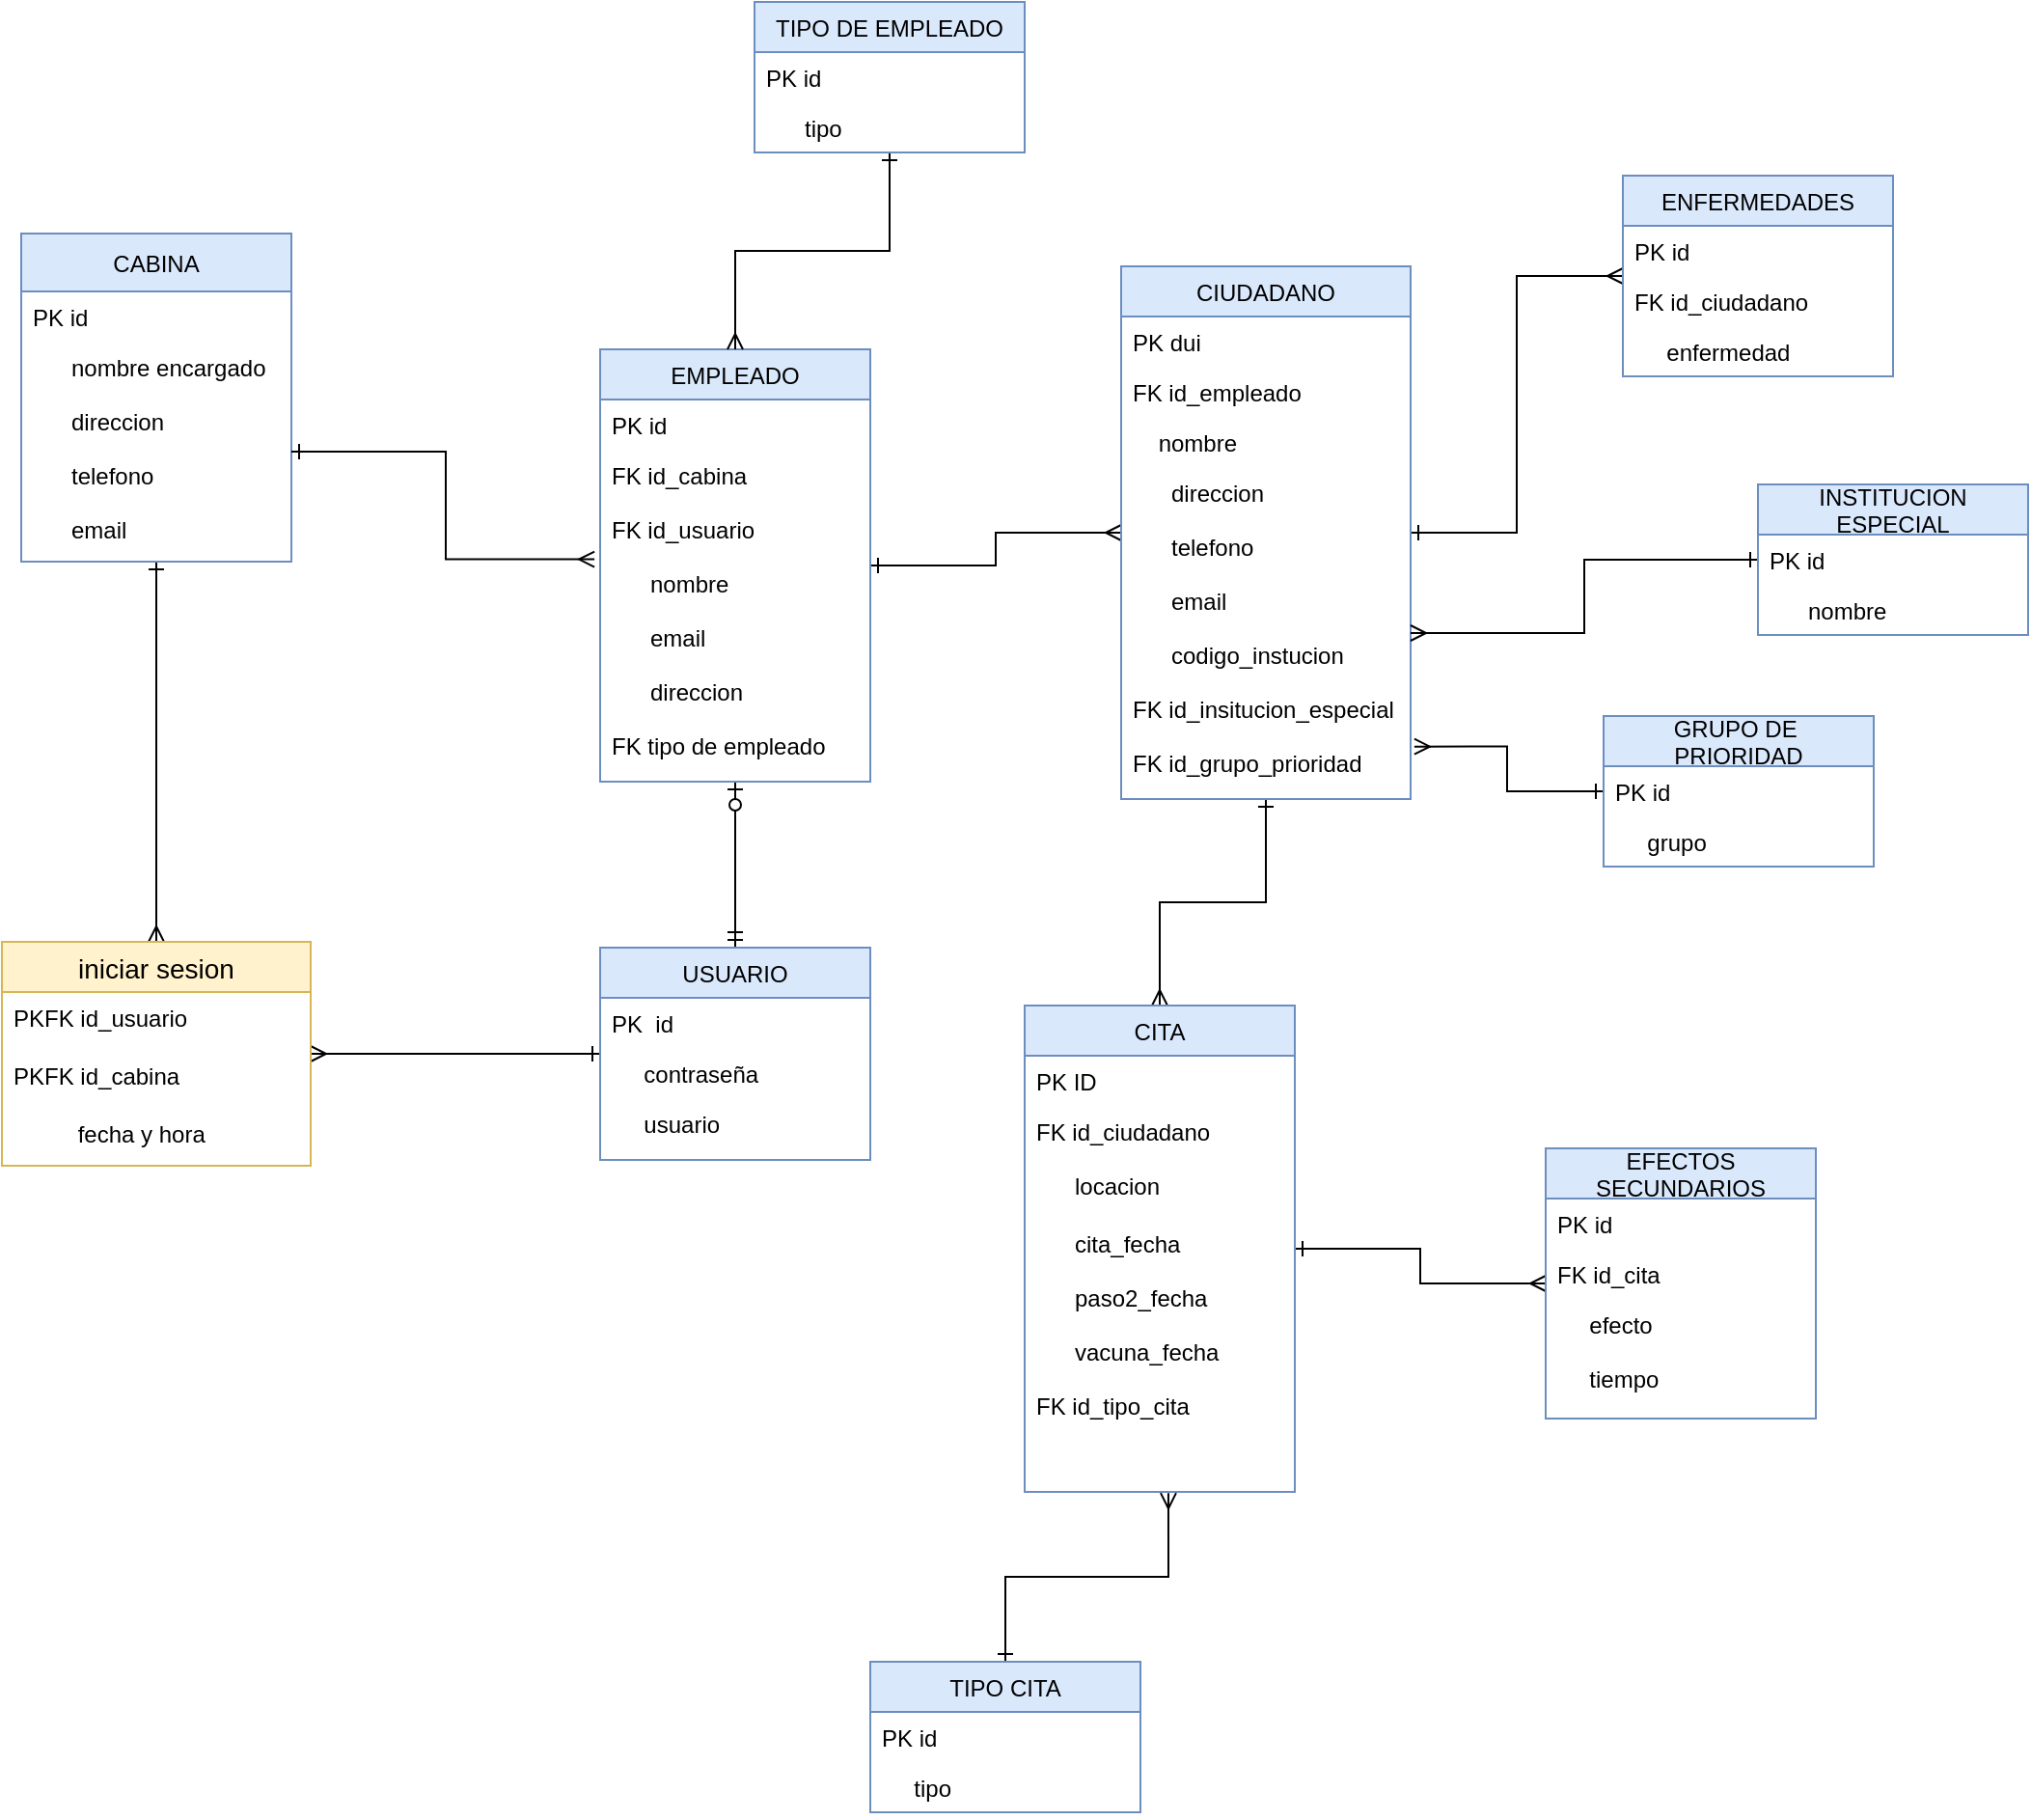 <mxfile version="14.7.10" type="device"><diagram id="vft-TGcvYifocsDjNn9N" name="Page-1"><mxGraphModel dx="868" dy="1619" grid="1" gridSize="10" guides="1" tooltips="1" connect="1" arrows="1" fold="1" page="1" pageScale="1" pageWidth="827" pageHeight="1169" math="0" shadow="0"><root><mxCell id="0"/><mxCell id="1" parent="0"/><mxCell id="hWnqum1ooopdbffJmbuA-13" style="edgeStyle=orthogonalEdgeStyle;rounded=0;orthogonalLoop=1;jettySize=auto;html=1;entryX=0.5;entryY=0;entryDx=0;entryDy=0;fontColor=#000000;startArrow=ERone;startFill=0;endArrow=ERmany;endFill=0;" parent="1" source="ZFXxuJkuyTmmBfgGB5lG-1" target="ZFXxuJkuyTmmBfgGB5lG-35" edge="1"><mxGeometry relative="1" as="geometry"/></mxCell><mxCell id="ZFXxuJkuyTmmBfgGB5lG-1" value="CABINA" style="swimlane;fontStyle=0;childLayout=stackLayout;horizontal=1;startSize=30;fillColor=#dae8fc;horizontalStack=0;resizeParent=1;resizeParentMax=0;resizeLast=0;collapsible=1;marginBottom=0;strokeColor=#6c8ebf;" parent="1" vertex="1"><mxGeometry x="300" y="110" width="140" height="170" as="geometry"><mxRectangle x="140" y="130" width="70" height="26" as="alternateBounds"/></mxGeometry></mxCell><mxCell id="ZFXxuJkuyTmmBfgGB5lG-2" value="PK id" style="text;strokeColor=none;fillColor=none;align=left;verticalAlign=top;spacingLeft=4;spacingRight=4;overflow=hidden;rotatable=0;points=[[0,0.5],[1,0.5]];portConstraint=eastwest;labelBackgroundColor=none;fontStyle=0" parent="ZFXxuJkuyTmmBfgGB5lG-1" vertex="1"><mxGeometry y="30" width="140" height="26" as="geometry"/></mxCell><mxCell id="ZFXxuJkuyTmmBfgGB5lG-4" value="      nombre encargado&#10;&#10;      direccion&#10;&#10;      telefono&#10;&#10;      email&#10;&#10;&#10;" style="text;strokeColor=none;fillColor=none;align=left;verticalAlign=top;spacingLeft=4;spacingRight=4;overflow=hidden;rotatable=0;points=[[0,0.5],[1,0.5]];portConstraint=eastwest;" parent="ZFXxuJkuyTmmBfgGB5lG-1" vertex="1"><mxGeometry y="56" width="140" height="114" as="geometry"/></mxCell><mxCell id="hWnqum1ooopdbffJmbuA-3" style="edgeStyle=orthogonalEdgeStyle;rounded=0;orthogonalLoop=1;jettySize=auto;html=1;startArrow=ERone;startFill=0;endArrow=ERmany;endFill=0;entryX=0;entryY=0.5;entryDx=0;entryDy=0;" parent="1" source="ZFXxuJkuyTmmBfgGB5lG-5" target="ZFXxuJkuyTmmBfgGB5lG-9" edge="1"><mxGeometry relative="1" as="geometry"><mxPoint x="1020" y="130" as="targetPoint"/></mxGeometry></mxCell><mxCell id="LMuRYbtlPkAzUhbYc0_V-6" style="edgeStyle=orthogonalEdgeStyle;rounded=0;orthogonalLoop=1;jettySize=auto;html=1;entryX=0.5;entryY=0;entryDx=0;entryDy=0;startArrow=ERzeroToOne;startFill=1;endArrow=ERmandOne;endFill=0;" parent="1" source="ZFXxuJkuyTmmBfgGB5lG-5" target="ZFXxuJkuyTmmBfgGB5lG-17" edge="1"><mxGeometry relative="1" as="geometry"/></mxCell><mxCell id="ZFXxuJkuyTmmBfgGB5lG-5" value="EMPLEADO" style="swimlane;fontStyle=0;childLayout=stackLayout;horizontal=1;startSize=26;fillColor=#dae8fc;horizontalStack=0;resizeParent=1;resizeParentMax=0;resizeLast=0;collapsible=1;marginBottom=0;strokeColor=#6c8ebf;" parent="1" vertex="1"><mxGeometry x="600" y="170" width="140" height="224" as="geometry"/></mxCell><mxCell id="ZFXxuJkuyTmmBfgGB5lG-6" value="PK id" style="text;strokeColor=none;fillColor=none;align=left;verticalAlign=top;spacingLeft=4;spacingRight=4;overflow=hidden;rotatable=0;points=[[0,0.5],[1,0.5]];portConstraint=eastwest;fontStyle=0;" parent="ZFXxuJkuyTmmBfgGB5lG-5" vertex="1"><mxGeometry y="26" width="140" height="26" as="geometry"/></mxCell><mxCell id="ZFXxuJkuyTmmBfgGB5lG-7" value="FK id_cabina&#10;&#10;FK id_usuario&#10;&#10;      nombre&#10;&#10;      email&#10;&#10;      direccion&#10;&#10;FK tipo de empleado&#10;" style="text;strokeColor=none;fillColor=none;align=left;verticalAlign=top;spacingLeft=4;spacingRight=4;overflow=hidden;rotatable=0;points=[[0,0.5],[1,0.5]];portConstraint=eastwest;" parent="ZFXxuJkuyTmmBfgGB5lG-5" vertex="1"><mxGeometry y="52" width="140" height="172" as="geometry"/></mxCell><mxCell id="hWnqum1ooopdbffJmbuA-21" style="edgeStyle=orthogonalEdgeStyle;rounded=0;orthogonalLoop=1;jettySize=auto;html=1;entryX=0.5;entryY=0;entryDx=0;entryDy=0;fontColor=#000000;startArrow=ERone;startFill=0;endArrow=ERmany;endFill=0;" parent="1" source="ZFXxuJkuyTmmBfgGB5lG-9" target="ZFXxuJkuyTmmBfgGB5lG-13" edge="1"><mxGeometry relative="1" as="geometry"/></mxCell><mxCell id="AHOeI2qJWnrmnzJPubKU-26" style="edgeStyle=orthogonalEdgeStyle;rounded=0;orthogonalLoop=1;jettySize=auto;html=1;startArrow=ERone;startFill=0;endArrow=ERmany;endFill=0;" parent="1" source="ZFXxuJkuyTmmBfgGB5lG-9" target="AHOeI2qJWnrmnzJPubKU-16" edge="1"><mxGeometry relative="1" as="geometry"/></mxCell><mxCell id="ZFXxuJkuyTmmBfgGB5lG-9" value="CIUDADANO" style="swimlane;fontStyle=0;childLayout=stackLayout;horizontal=1;startSize=26;fillColor=#dae8fc;horizontalStack=0;resizeParent=1;resizeParentMax=0;resizeLast=0;collapsible=1;marginBottom=0;strokeColor=#6c8ebf;" parent="1" vertex="1"><mxGeometry x="870" y="127" width="150" height="276" as="geometry"/></mxCell><mxCell id="ZFXxuJkuyTmmBfgGB5lG-10" value="PK dui" style="text;strokeColor=none;fillColor=none;align=left;verticalAlign=top;spacingLeft=4;spacingRight=4;overflow=hidden;rotatable=0;points=[[0,0.5],[1,0.5]];portConstraint=eastwest;fontStyle=0" parent="ZFXxuJkuyTmmBfgGB5lG-9" vertex="1"><mxGeometry y="26" width="150" height="26" as="geometry"/></mxCell><mxCell id="hWnqum1ooopdbffJmbuA-5" value="FK id_empleado" style="text;strokeColor=none;fillColor=none;align=left;verticalAlign=top;spacingLeft=4;spacingRight=4;overflow=hidden;rotatable=0;points=[[0,0.5],[1,0.5]];portConstraint=eastwest;fontStyle=0" parent="ZFXxuJkuyTmmBfgGB5lG-9" vertex="1"><mxGeometry y="52" width="150" height="26" as="geometry"/></mxCell><mxCell id="ZFXxuJkuyTmmBfgGB5lG-11" value="      nombre" style="text;strokeColor=none;fillColor=none;align=left;verticalAlign=top;spacingLeft=4;spacingRight=4;overflow=hidden;rotatable=0;points=[[0,0.5],[1,0.5]];portConstraint=eastwest;" parent="ZFXxuJkuyTmmBfgGB5lG-9" vertex="1"><mxGeometry y="78" width="150" height="26" as="geometry"/></mxCell><mxCell id="ZFXxuJkuyTmmBfgGB5lG-12" value="      direccion&#10;&#10;      telefono&#10;&#10;      email &#10;&#10;      codigo_instucion     &#10;    &#10;FK id_insitucion_especial&#10;&#10;FK id_grupo_prioridad " style="text;strokeColor=none;fillColor=none;align=left;verticalAlign=top;spacingLeft=4;spacingRight=4;overflow=hidden;rotatable=0;points=[[0,0.5],[1,0.5]];portConstraint=eastwest;fontStyle=0" parent="ZFXxuJkuyTmmBfgGB5lG-9" vertex="1"><mxGeometry y="104" width="150" height="172" as="geometry"/></mxCell><mxCell id="AHOeI2qJWnrmnzJPubKU-31" style="edgeStyle=orthogonalEdgeStyle;rounded=0;orthogonalLoop=1;jettySize=auto;html=1;startArrow=ERone;startFill=0;endArrow=ERmany;endFill=0;" parent="1" source="ZFXxuJkuyTmmBfgGB5lG-13" target="AHOeI2qJWnrmnzJPubKU-27" edge="1"><mxGeometry relative="1" as="geometry"/></mxCell><mxCell id="ZFXxuJkuyTmmBfgGB5lG-13" value="CITA" style="swimlane;fontStyle=0;childLayout=stackLayout;horizontal=1;startSize=26;fillColor=#dae8fc;horizontalStack=0;resizeParent=1;resizeParentMax=0;resizeLast=0;collapsible=1;marginBottom=0;strokeColor=#6c8ebf;" parent="1" vertex="1"><mxGeometry x="820" y="510" width="140" height="252" as="geometry"/></mxCell><mxCell id="ZFXxuJkuyTmmBfgGB5lG-14" value="PK ID" style="text;strokeColor=none;fillColor=none;align=left;verticalAlign=top;spacingLeft=4;spacingRight=4;overflow=hidden;rotatable=0;points=[[0,0.5],[1,0.5]];portConstraint=eastwest;fontStyle=0" parent="ZFXxuJkuyTmmBfgGB5lG-13" vertex="1"><mxGeometry y="26" width="140" height="26" as="geometry"/></mxCell><mxCell id="ZFXxuJkuyTmmBfgGB5lG-15" value="FK id_ciudadano&#10;&#10;      locacion" style="text;strokeColor=none;fillColor=none;align=left;verticalAlign=top;spacingLeft=4;spacingRight=4;overflow=hidden;rotatable=0;points=[[0,0.5],[1,0.5]];portConstraint=eastwest;" parent="ZFXxuJkuyTmmBfgGB5lG-13" vertex="1"><mxGeometry y="52" width="140" height="58" as="geometry"/></mxCell><mxCell id="ZFXxuJkuyTmmBfgGB5lG-16" value="      cita_fecha&#10;&#10;      paso2_fecha&#10;&#10;      vacuna_fecha&#10;&#10;FK id_tipo_cita" style="text;strokeColor=none;fillColor=none;align=left;verticalAlign=top;spacingLeft=4;spacingRight=4;overflow=hidden;rotatable=0;points=[[0,0.5],[1,0.5]];portConstraint=eastwest;fontStyle=0" parent="ZFXxuJkuyTmmBfgGB5lG-13" vertex="1"><mxGeometry y="110" width="140" height="142" as="geometry"/></mxCell><mxCell id="hWnqum1ooopdbffJmbuA-14" style="edgeStyle=orthogonalEdgeStyle;rounded=0;orthogonalLoop=1;jettySize=auto;html=1;fontColor=#000000;startArrow=ERone;startFill=0;endArrow=ERmany;endFill=0;" parent="1" source="ZFXxuJkuyTmmBfgGB5lG-17" target="ZFXxuJkuyTmmBfgGB5lG-35" edge="1"><mxGeometry relative="1" as="geometry"/></mxCell><mxCell id="ZFXxuJkuyTmmBfgGB5lG-17" value="USUARIO" style="swimlane;fontStyle=0;childLayout=stackLayout;horizontal=1;startSize=26;fillColor=#dae8fc;horizontalStack=0;resizeParent=1;resizeParentMax=0;resizeLast=0;collapsible=1;marginBottom=0;strokeColor=#6c8ebf;" parent="1" vertex="1"><mxGeometry x="600" y="480" width="140" height="110" as="geometry"><mxRectangle x="280" y="285" width="90" height="26" as="alternateBounds"/></mxGeometry></mxCell><mxCell id="ZFXxuJkuyTmmBfgGB5lG-18" value="PK  id" style="text;strokeColor=none;fillColor=none;align=left;verticalAlign=top;spacingLeft=4;spacingRight=4;overflow=hidden;rotatable=0;points=[[0,0.5],[1,0.5]];portConstraint=eastwest;fontStyle=0" parent="ZFXxuJkuyTmmBfgGB5lG-17" vertex="1"><mxGeometry y="26" width="140" height="26" as="geometry"/></mxCell><mxCell id="ZFXxuJkuyTmmBfgGB5lG-19" value="      contraseña" style="text;strokeColor=none;fillColor=none;align=left;verticalAlign=top;spacingLeft=4;spacingRight=4;overflow=hidden;rotatable=0;points=[[0,0.5],[1,0.5]];portConstraint=eastwest;" parent="ZFXxuJkuyTmmBfgGB5lG-17" vertex="1"><mxGeometry y="52" width="140" height="26" as="geometry"/></mxCell><mxCell id="ZFXxuJkuyTmmBfgGB5lG-20" value="      usuario&#10;" style="text;strokeColor=none;fillColor=none;align=left;verticalAlign=top;spacingLeft=4;spacingRight=4;overflow=hidden;rotatable=0;points=[[0,0.5],[1,0.5]];portConstraint=eastwest;fontStyle=0" parent="ZFXxuJkuyTmmBfgGB5lG-17" vertex="1"><mxGeometry y="78" width="140" height="32" as="geometry"/></mxCell><mxCell id="ZFXxuJkuyTmmBfgGB5lG-35" value="iniciar sesion" style="swimlane;fontStyle=0;childLayout=stackLayout;horizontal=1;startSize=26;horizontalStack=0;resizeParent=1;resizeParentMax=0;resizeLast=0;collapsible=1;marginBottom=0;align=center;fontSize=14;labelBackgroundColor=none;fillColor=#fff2cc;strokeColor=#d6b656;" parent="1" vertex="1"><mxGeometry x="290" y="477" width="160" height="116" as="geometry"/></mxCell><mxCell id="hWnqum1ooopdbffJmbuA-11" value="PKFK id_usuario" style="text;strokeColor=none;fillColor=none;spacingLeft=4;spacingRight=4;overflow=hidden;rotatable=0;points=[[0,0.5],[1,0.5]];portConstraint=eastwest;fontSize=12;" parent="ZFXxuJkuyTmmBfgGB5lG-35" vertex="1"><mxGeometry y="26" width="160" height="30" as="geometry"/></mxCell><mxCell id="hWnqum1ooopdbffJmbuA-12" value="PKFK id_cabina" style="text;strokeColor=none;fillColor=none;spacingLeft=4;spacingRight=4;overflow=hidden;rotatable=0;points=[[0,0.5],[1,0.5]];portConstraint=eastwest;fontSize=12;" parent="ZFXxuJkuyTmmBfgGB5lG-35" vertex="1"><mxGeometry y="56" width="160" height="30" as="geometry"/></mxCell><mxCell id="hWnqum1ooopdbffJmbuA-9" value="          fecha y hora" style="text;strokeColor=none;fillColor=none;spacingLeft=4;spacingRight=4;overflow=hidden;rotatable=0;points=[[0,0.5],[1,0.5]];portConstraint=eastwest;fontSize=12;" parent="ZFXxuJkuyTmmBfgGB5lG-35" vertex="1"><mxGeometry y="86" width="160" height="30" as="geometry"/></mxCell><mxCell id="AHOeI2qJWnrmnzJPubKU-16" value="ENFERMEDADES" style="swimlane;fontStyle=0;childLayout=stackLayout;horizontal=1;startSize=26;fillColor=#dae8fc;horizontalStack=0;resizeParent=1;resizeParentMax=0;resizeLast=0;collapsible=1;marginBottom=0;strokeColor=#6c8ebf;" parent="1" vertex="1"><mxGeometry x="1130" y="80" width="140" height="104" as="geometry"/></mxCell><mxCell id="AHOeI2qJWnrmnzJPubKU-17" value="PK id" style="text;strokeColor=none;fillColor=none;align=left;verticalAlign=top;spacingLeft=4;spacingRight=4;overflow=hidden;rotatable=0;points=[[0,0.5],[1,0.5]];portConstraint=eastwest;fontStyle=0" parent="AHOeI2qJWnrmnzJPubKU-16" vertex="1"><mxGeometry y="26" width="140" height="26" as="geometry"/></mxCell><mxCell id="AHOeI2qJWnrmnzJPubKU-18" value="FK id_ciudadano" style="text;strokeColor=none;fillColor=none;align=left;verticalAlign=top;spacingLeft=4;spacingRight=4;overflow=hidden;rotatable=0;points=[[0,0.5],[1,0.5]];portConstraint=eastwest;fontStyle=0" parent="AHOeI2qJWnrmnzJPubKU-16" vertex="1"><mxGeometry y="52" width="140" height="26" as="geometry"/></mxCell><mxCell id="AHOeI2qJWnrmnzJPubKU-19" value="        enfermedad" style="text;strokeColor=none;fillColor=none;align=left;verticalAlign=top;spacingLeft=4;spacingRight=4;overflow=hidden;rotatable=0;points=[[0,0.5],[1,0.5]];portConstraint=eastwest;" parent="AHOeI2qJWnrmnzJPubKU-16" vertex="1"><mxGeometry y="78" width="140" height="26" as="geometry"/></mxCell><mxCell id="AHOeI2qJWnrmnzJPubKU-27" value="EFECTOS &#10;SECUNDARIOS" style="swimlane;fontStyle=0;childLayout=stackLayout;horizontal=1;startSize=26;fillColor=#dae8fc;horizontalStack=0;resizeParent=1;resizeParentMax=0;resizeLast=0;collapsible=1;marginBottom=0;strokeColor=#6c8ebf;" parent="1" vertex="1"><mxGeometry x="1090" y="584" width="140" height="140" as="geometry"/></mxCell><mxCell id="AHOeI2qJWnrmnzJPubKU-28" value="PK id" style="text;strokeColor=none;fillColor=none;align=left;verticalAlign=top;spacingLeft=4;spacingRight=4;overflow=hidden;rotatable=0;points=[[0,0.5],[1,0.5]];portConstraint=eastwest;fontStyle=0" parent="AHOeI2qJWnrmnzJPubKU-27" vertex="1"><mxGeometry y="26" width="140" height="26" as="geometry"/></mxCell><mxCell id="AHOeI2qJWnrmnzJPubKU-29" value="FK id_cita" style="text;strokeColor=none;fillColor=none;align=left;verticalAlign=top;spacingLeft=4;spacingRight=4;overflow=hidden;rotatable=0;points=[[0,0.5],[1,0.5]];portConstraint=eastwest;fontStyle=0" parent="AHOeI2qJWnrmnzJPubKU-27" vertex="1"><mxGeometry y="52" width="140" height="26" as="geometry"/></mxCell><mxCell id="AHOeI2qJWnrmnzJPubKU-30" value="        efecto&#10;&#10;     tiempo&#10;" style="text;strokeColor=none;fillColor=none;align=left;verticalAlign=top;spacingLeft=4;spacingRight=4;overflow=hidden;rotatable=0;points=[[0,0.5],[1,0.5]];portConstraint=eastwest;" parent="AHOeI2qJWnrmnzJPubKU-27" vertex="1"><mxGeometry y="78" width="140" height="62" as="geometry"/></mxCell><mxCell id="AHOeI2qJWnrmnzJPubKU-36" style="edgeStyle=orthogonalEdgeStyle;rounded=0;orthogonalLoop=1;jettySize=auto;html=1;startArrow=ERone;startFill=0;endArrow=ERmany;endFill=0;" parent="1" source="AHOeI2qJWnrmnzJPubKU-32" target="ZFXxuJkuyTmmBfgGB5lG-12" edge="1"><mxGeometry relative="1" as="geometry"/></mxCell><mxCell id="AHOeI2qJWnrmnzJPubKU-32" value="INSTITUCION &#10;ESPECIAL" style="swimlane;fontStyle=0;childLayout=stackLayout;horizontal=1;startSize=26;fillColor=#dae8fc;horizontalStack=0;resizeParent=1;resizeParentMax=0;resizeLast=0;collapsible=1;marginBottom=0;strokeColor=#6c8ebf;" parent="1" vertex="1"><mxGeometry x="1200" y="240" width="140" height="78" as="geometry"/></mxCell><mxCell id="AHOeI2qJWnrmnzJPubKU-33" value="PK id" style="text;strokeColor=none;fillColor=none;align=left;verticalAlign=top;spacingLeft=4;spacingRight=4;overflow=hidden;rotatable=0;points=[[0,0.5],[1,0.5]];portConstraint=eastwest;fontStyle=0" parent="AHOeI2qJWnrmnzJPubKU-32" vertex="1"><mxGeometry y="26" width="140" height="26" as="geometry"/></mxCell><mxCell id="AHOeI2qJWnrmnzJPubKU-35" value="      nombre" style="text;strokeColor=none;fillColor=none;align=left;verticalAlign=top;spacingLeft=4;spacingRight=4;overflow=hidden;rotatable=0;points=[[0,0.5],[1,0.5]];portConstraint=eastwest;" parent="AHOeI2qJWnrmnzJPubKU-32" vertex="1"><mxGeometry y="52" width="140" height="26" as="geometry"/></mxCell><mxCell id="AHOeI2qJWnrmnzJPubKU-40" style="edgeStyle=orthogonalEdgeStyle;rounded=0;orthogonalLoop=1;jettySize=auto;html=1;entryX=1.013;entryY=0.842;entryDx=0;entryDy=0;entryPerimeter=0;startArrow=ERone;startFill=0;endArrow=ERmany;endFill=0;" parent="1" source="AHOeI2qJWnrmnzJPubKU-37" target="ZFXxuJkuyTmmBfgGB5lG-12" edge="1"><mxGeometry relative="1" as="geometry"/></mxCell><mxCell id="AHOeI2qJWnrmnzJPubKU-37" value="GRUPO DE &#10;PRIORIDAD" style="swimlane;fontStyle=0;childLayout=stackLayout;horizontal=1;startSize=26;fillColor=#dae8fc;horizontalStack=0;resizeParent=1;resizeParentMax=0;resizeLast=0;collapsible=1;marginBottom=0;strokeColor=#6c8ebf;" parent="1" vertex="1"><mxGeometry x="1120" y="360" width="140" height="78" as="geometry"/></mxCell><mxCell id="AHOeI2qJWnrmnzJPubKU-38" value="PK id" style="text;strokeColor=none;fillColor=none;align=left;verticalAlign=top;spacingLeft=4;spacingRight=4;overflow=hidden;rotatable=0;points=[[0,0.5],[1,0.5]];portConstraint=eastwest;fontStyle=0" parent="AHOeI2qJWnrmnzJPubKU-37" vertex="1"><mxGeometry y="26" width="140" height="26" as="geometry"/></mxCell><mxCell id="AHOeI2qJWnrmnzJPubKU-39" value="      grupo" style="text;strokeColor=none;fillColor=none;align=left;verticalAlign=top;spacingLeft=4;spacingRight=4;overflow=hidden;rotatable=0;points=[[0,0.5],[1,0.5]];portConstraint=eastwest;" parent="AHOeI2qJWnrmnzJPubKU-37" vertex="1"><mxGeometry y="52" width="140" height="26" as="geometry"/></mxCell><mxCell id="AHOeI2qJWnrmnzJPubKU-44" style="edgeStyle=orthogonalEdgeStyle;rounded=0;orthogonalLoop=1;jettySize=auto;html=1;entryX=0.532;entryY=1.004;entryDx=0;entryDy=0;entryPerimeter=0;startArrow=ERone;startFill=0;endArrow=ERmany;endFill=0;" parent="1" source="AHOeI2qJWnrmnzJPubKU-41" target="ZFXxuJkuyTmmBfgGB5lG-16" edge="1"><mxGeometry relative="1" as="geometry"/></mxCell><mxCell id="AHOeI2qJWnrmnzJPubKU-41" value="TIPO CITA" style="swimlane;fontStyle=0;childLayout=stackLayout;horizontal=1;startSize=26;fillColor=#dae8fc;horizontalStack=0;resizeParent=1;resizeParentMax=0;resizeLast=0;collapsible=1;marginBottom=0;strokeColor=#6c8ebf;" parent="1" vertex="1"><mxGeometry x="740" y="850" width="140" height="78" as="geometry"/></mxCell><mxCell id="AHOeI2qJWnrmnzJPubKU-42" value="PK id" style="text;strokeColor=none;fillColor=none;align=left;verticalAlign=top;spacingLeft=4;spacingRight=4;overflow=hidden;rotatable=0;points=[[0,0.5],[1,0.5]];portConstraint=eastwest;fontStyle=0" parent="AHOeI2qJWnrmnzJPubKU-41" vertex="1"><mxGeometry y="26" width="140" height="26" as="geometry"/></mxCell><mxCell id="AHOeI2qJWnrmnzJPubKU-43" value="      tipo" style="text;strokeColor=none;fillColor=none;align=left;verticalAlign=top;spacingLeft=4;spacingRight=4;overflow=hidden;rotatable=0;points=[[0,0.5],[1,0.5]];portConstraint=eastwest;" parent="AHOeI2qJWnrmnzJPubKU-41" vertex="1"><mxGeometry y="52" width="140" height="26" as="geometry"/></mxCell><mxCell id="LMuRYbtlPkAzUhbYc0_V-4" style="edgeStyle=orthogonalEdgeStyle;rounded=0;orthogonalLoop=1;jettySize=auto;html=1;entryX=0.5;entryY=0;entryDx=0;entryDy=0;endArrow=ERmany;endFill=0;startArrow=ERone;startFill=0;" parent="1" source="LMuRYbtlPkAzUhbYc0_V-1" target="ZFXxuJkuyTmmBfgGB5lG-5" edge="1"><mxGeometry relative="1" as="geometry"/></mxCell><mxCell id="LMuRYbtlPkAzUhbYc0_V-1" value="TIPO DE EMPLEADO" style="swimlane;fontStyle=0;childLayout=stackLayout;horizontal=1;startSize=26;fillColor=#dae8fc;horizontalStack=0;resizeParent=1;resizeParentMax=0;resizeLast=0;collapsible=1;marginBottom=0;strokeColor=#6c8ebf;" parent="1" vertex="1"><mxGeometry x="680" y="-10" width="140" height="78" as="geometry"><mxRectangle x="680" y="-10" width="150" height="26" as="alternateBounds"/></mxGeometry></mxCell><mxCell id="LMuRYbtlPkAzUhbYc0_V-2" value="PK id" style="text;strokeColor=none;fillColor=none;align=left;verticalAlign=top;spacingLeft=4;spacingRight=4;overflow=hidden;rotatable=0;points=[[0,0.5],[1,0.5]];portConstraint=eastwest;fontStyle=0" parent="LMuRYbtlPkAzUhbYc0_V-1" vertex="1"><mxGeometry y="26" width="140" height="26" as="geometry"/></mxCell><mxCell id="LMuRYbtlPkAzUhbYc0_V-3" value="      tipo" style="text;strokeColor=none;fillColor=none;align=left;verticalAlign=top;spacingLeft=4;spacingRight=4;overflow=hidden;rotatable=0;points=[[0,0.5],[1,0.5]];portConstraint=eastwest;" parent="LMuRYbtlPkAzUhbYc0_V-1" vertex="1"><mxGeometry y="52" width="140" height="26" as="geometry"/></mxCell><mxCell id="LMuRYbtlPkAzUhbYc0_V-5" style="edgeStyle=orthogonalEdgeStyle;rounded=0;orthogonalLoop=1;jettySize=auto;html=1;entryX=-0.021;entryY=0.33;entryDx=0;entryDy=0;entryPerimeter=0;startArrow=ERone;startFill=0;endArrow=ERmany;endFill=0;" parent="1" source="ZFXxuJkuyTmmBfgGB5lG-4" target="ZFXxuJkuyTmmBfgGB5lG-7" edge="1"><mxGeometry relative="1" as="geometry"/></mxCell></root></mxGraphModel></diagram></mxfile>